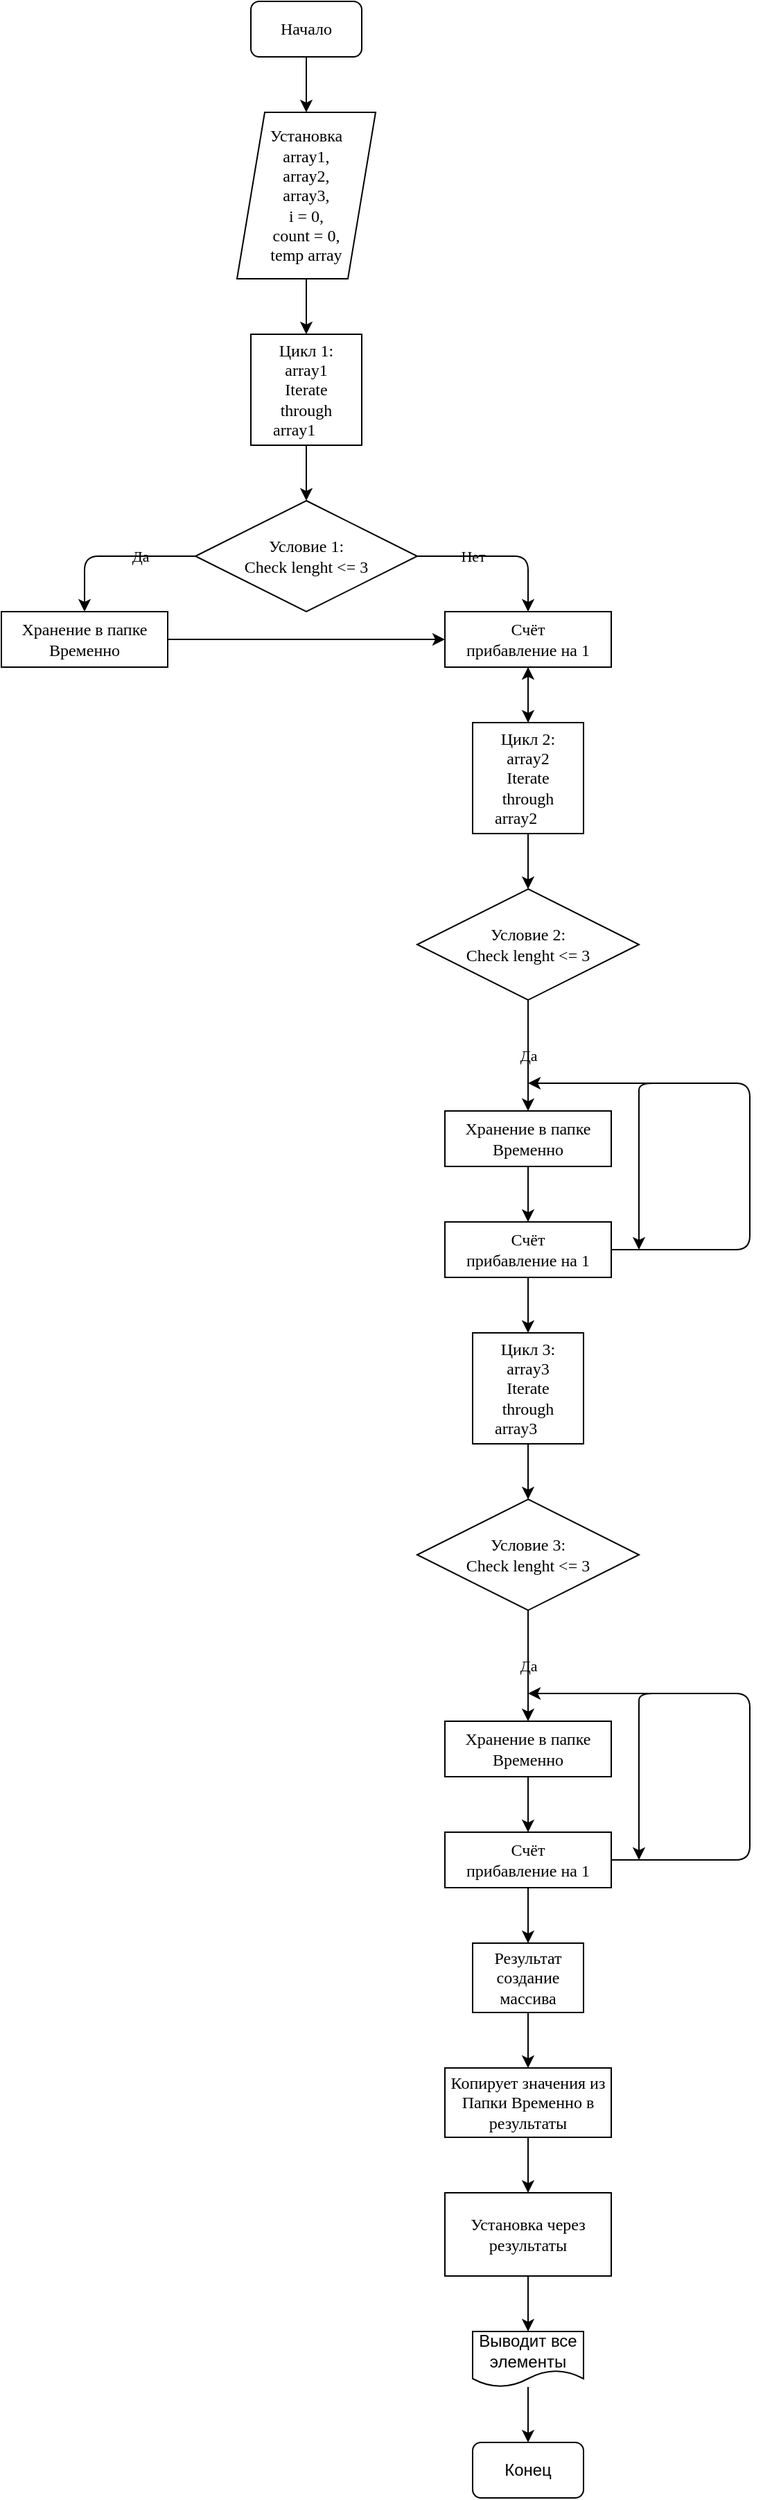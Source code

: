 <mxfile>
    <diagram id="2osxYIllMGo-bxddaHuf" name="Страница 1">
        <mxGraphModel dx="704" dy="563" grid="1" gridSize="10" guides="1" tooltips="1" connect="1" arrows="1" fold="1" page="1" pageScale="1" pageWidth="827" pageHeight="1169" background="#ffffff" math="0" shadow="0">
            <root>
                <mxCell id="0"/>
                <mxCell id="1" parent="0"/>
                <mxCell id="9" value="" style="edgeStyle=none;html=1;fontFamily=Comic Sans MS;fontColor=#FFFFFF;" edge="1" parent="1" source="2" target="5">
                    <mxGeometry relative="1" as="geometry"/>
                </mxCell>
                <mxCell id="2" value="&lt;font face=&quot;Comic Sans MS&quot;&gt;Начало&lt;/font&gt;" style="rounded=1;whiteSpace=wrap;html=1;" vertex="1" parent="1">
                    <mxGeometry x="360" y="40" width="80" height="40" as="geometry"/>
                </mxCell>
                <mxCell id="55" value="" style="edgeStyle=none;html=1;fontFamily=Comic Sans MS;fontColor=#FFFFFF;" edge="1" parent="1" source="3" target="6">
                    <mxGeometry relative="1" as="geometry"/>
                </mxCell>
                <mxCell id="3" value="Выводит все элементы" style="shape=document;whiteSpace=wrap;html=1;boundedLbl=1;" vertex="1" parent="1">
                    <mxGeometry x="520" y="1720" width="80" height="40" as="geometry"/>
                </mxCell>
                <mxCell id="14" style="edgeStyle=none;html=1;entryX=0.5;entryY=0;entryDx=0;entryDy=0;fontFamily=Comic Sans MS;fontColor=#FFFFFF;" edge="1" parent="1" source="4" target="13">
                    <mxGeometry relative="1" as="geometry">
                        <Array as="points">
                            <mxPoint x="240" y="440"/>
                        </Array>
                    </mxGeometry>
                </mxCell>
                <mxCell id="15" value="Да" style="edgeLabel;html=1;align=center;verticalAlign=middle;resizable=0;points=[];fontFamily=Comic Sans MS;fontColor=#000000;labelBackgroundColor=none;" vertex="1" connectable="0" parent="14">
                    <mxGeometry x="-0.01" y="-2" relative="1" as="geometry">
                        <mxPoint x="19" y="2" as="offset"/>
                    </mxGeometry>
                </mxCell>
                <mxCell id="16" style="edgeStyle=none;html=1;entryX=0.5;entryY=0;entryDx=0;entryDy=0;fontFamily=Comic Sans MS;fontColor=#FFFFFF;exitX=1;exitY=0.5;exitDx=0;exitDy=0;" edge="1" parent="1" source="4" target="12">
                    <mxGeometry relative="1" as="geometry">
                        <Array as="points">
                            <mxPoint x="560" y="440"/>
                        </Array>
                    </mxGeometry>
                </mxCell>
                <mxCell id="17" value="Нет" style="edgeLabel;html=1;align=center;verticalAlign=middle;resizable=0;points=[];fontFamily=Comic Sans MS;fontColor=#000000;labelBackgroundColor=none;" vertex="1" connectable="0" parent="16">
                    <mxGeometry x="-0.107" relative="1" as="geometry">
                        <mxPoint x="-14" as="offset"/>
                    </mxGeometry>
                </mxCell>
                <mxCell id="4" value="&lt;font&gt;Условие 1:&lt;br&gt;Check lenght &amp;lt;= 3&lt;/font&gt;" style="rhombus;whiteSpace=wrap;html=1;fontFamily=Comic Sans MS;shadow=0;" vertex="1" parent="1">
                    <mxGeometry x="320" y="400" width="160" height="80" as="geometry"/>
                </mxCell>
                <mxCell id="10" value="" style="edgeStyle=none;html=1;fontFamily=Comic Sans MS;fontColor=#FFFFFF;" edge="1" parent="1" source="5" target="8">
                    <mxGeometry relative="1" as="geometry"/>
                </mxCell>
                <mxCell id="5" value="&lt;font&gt;Установка&lt;br&gt;array1,&lt;br&gt;array2,&lt;br&gt;array3,&lt;br&gt;i = 0,&lt;br&gt;count = 0,&lt;br&gt;temp array&lt;br&gt;&lt;/font&gt;" style="shape=parallelogram;perimeter=parallelogramPerimeter;whiteSpace=wrap;html=1;fixedSize=1;fontFamily=Comic Sans MS;" vertex="1" parent="1">
                    <mxGeometry x="350" y="120" width="100" height="120" as="geometry"/>
                </mxCell>
                <mxCell id="6" value="Конец" style="rounded=1;whiteSpace=wrap;html=1;" vertex="1" parent="1">
                    <mxGeometry x="520" y="1800" width="80" height="40" as="geometry"/>
                </mxCell>
                <mxCell id="11" value="" style="edgeStyle=none;html=1;fontFamily=Comic Sans MS;fontColor=#FFFFFF;entryX=0.5;entryY=0;entryDx=0;entryDy=0;exitX=0.5;exitY=1;exitDx=0;exitDy=0;" edge="1" parent="1" source="8" target="4">
                    <mxGeometry relative="1" as="geometry"/>
                </mxCell>
                <mxCell id="8" value="&lt;font&gt;Цикл 1: &lt;br&gt;array1&lt;br&gt;Iterate&lt;br&gt;through&lt;br&gt;array1&lt;span style=&quot;white-space: pre;&quot;&gt;&#9;&lt;/span&gt;&lt;/font&gt;" style="rounded=0;whiteSpace=wrap;html=1;fontFamily=Comic Sans MS;" vertex="1" parent="1">
                    <mxGeometry x="360" y="280" width="80" height="80" as="geometry"/>
                </mxCell>
                <mxCell id="19" value="" style="edgeStyle=none;html=1;fontFamily=Comic Sans MS;fontColor=#FFFFFF;" edge="1" parent="1" source="12" target="18">
                    <mxGeometry relative="1" as="geometry"/>
                </mxCell>
                <mxCell id="12" value="Счёт &lt;br&gt;прибавление на 1" style="rounded=0;whiteSpace=wrap;html=1;labelBackgroundColor=none;fontFamily=Comic Sans MS;fontColor=#000000;gradientColor=none;labelBorderColor=none;fillColor=default;shadow=0;strokeColor=default;" vertex="1" parent="1">
                    <mxGeometry x="500" y="480" width="120" height="40" as="geometry"/>
                </mxCell>
                <mxCell id="21" style="edgeStyle=none;html=1;fontFamily=Comic Sans MS;fontColor=#FFFFFF;" edge="1" parent="1" source="13" target="12">
                    <mxGeometry relative="1" as="geometry"/>
                </mxCell>
                <mxCell id="23" value="" style="edgeStyle=none;html=1;fontFamily=Comic Sans MS;fontColor=#FFFFFF;" edge="1" parent="1" source="18" target="22">
                    <mxGeometry relative="1" as="geometry"/>
                </mxCell>
                <mxCell id="63" value="" style="edgeStyle=none;html=1;fontFamily=Comic Sans MS;" edge="1" parent="1" source="18" target="12">
                    <mxGeometry relative="1" as="geometry"/>
                </mxCell>
                <mxCell id="18" value="&lt;font&gt;Цикл 2: &lt;br&gt;array2&lt;br&gt;Iterate&lt;br&gt;through&lt;br&gt;array2&lt;span style=&quot;white-space: pre;&quot;&gt;&#9;&lt;/span&gt;&lt;/font&gt;" style="rounded=0;whiteSpace=wrap;html=1;fontFamily=Comic Sans MS;labelBackgroundColor=none;" vertex="1" parent="1">
                    <mxGeometry x="520" y="560" width="80" height="80" as="geometry"/>
                </mxCell>
                <mxCell id="25" value="" style="edgeStyle=none;html=1;fontFamily=Comic Sans MS;fontColor=#000000;exitX=0.5;exitY=1;exitDx=0;exitDy=0;labelBackgroundColor=none;" edge="1" parent="1" source="22" target="24">
                    <mxGeometry relative="1" as="geometry">
                        <mxPoint x="560" y="770" as="sourcePoint"/>
                    </mxGeometry>
                </mxCell>
                <mxCell id="29" value="Да" style="edgeLabel;align=center;verticalAlign=middle;resizable=0;points=[];fontFamily=Comic Sans MS;fontColor=#000000;labelBackgroundColor=none;html=1;" vertex="1" connectable="0" parent="25">
                    <mxGeometry x="-0.42" y="1" relative="1" as="geometry">
                        <mxPoint x="-1" y="17" as="offset"/>
                    </mxGeometry>
                </mxCell>
                <mxCell id="22" value="&lt;font&gt;Условие 2:&lt;br&gt;Check lenght &amp;lt;= 3&lt;/font&gt;" style="rhombus;whiteSpace=wrap;html=1;fontFamily=Comic Sans MS;shadow=0;" vertex="1" parent="1">
                    <mxGeometry x="480" y="680" width="160" height="80" as="geometry"/>
                </mxCell>
                <mxCell id="27" value="" style="edgeStyle=none;html=1;fontFamily=Comic Sans MS;fontColor=#FFFFFF;" edge="1" parent="1" source="24" target="26">
                    <mxGeometry relative="1" as="geometry"/>
                </mxCell>
                <mxCell id="24" value="&lt;span style=&quot;&quot;&gt;&lt;font&gt;Хранение в папке Временно&lt;/font&gt;&lt;/span&gt;" style="rounded=0;whiteSpace=wrap;html=1;labelBackgroundColor=none;fontFamily=Comic Sans MS;fontColor=#000000;" vertex="1" parent="1">
                    <mxGeometry x="500" y="840" width="120" height="40" as="geometry"/>
                </mxCell>
                <mxCell id="28" style="edgeStyle=none;html=1;fontFamily=Comic Sans MS;fontColor=#FFFFFF;exitX=1;exitY=0.5;exitDx=0;exitDy=0;" edge="1" parent="1" source="26">
                    <mxGeometry relative="1" as="geometry">
                        <mxPoint x="640" y="940" as="targetPoint"/>
                        <Array as="points">
                            <mxPoint x="680" y="940"/>
                            <mxPoint x="720" y="940"/>
                            <mxPoint x="720" y="820"/>
                            <mxPoint x="680" y="820"/>
                            <mxPoint x="640" y="820"/>
                            <mxPoint x="640" y="830"/>
                        </Array>
                    </mxGeometry>
                </mxCell>
                <mxCell id="32" value="" style="edgeStyle=none;html=1;fontFamily=Comic Sans MS;fontColor=#FFFFFF;" edge="1" parent="1" source="26" target="31">
                    <mxGeometry relative="1" as="geometry"/>
                </mxCell>
                <mxCell id="26" value="Счёт &#10;прибавление на 1" style="rounded=0;whiteSpace=wrap;labelBackgroundColor=none;fontFamily=Comic Sans MS;fontColor=#000000;labelBorderColor=none;" vertex="1" parent="1">
                    <mxGeometry x="500" y="920" width="120" height="40" as="geometry"/>
                </mxCell>
                <mxCell id="30" value="" style="endArrow=classic;html=1;fontFamily=Comic Sans MS;fontColor=#FFFFFF;" edge="1" parent="1">
                    <mxGeometry width="50" height="50" relative="1" as="geometry">
                        <mxPoint x="660" y="820" as="sourcePoint"/>
                        <mxPoint x="560" y="820" as="targetPoint"/>
                    </mxGeometry>
                </mxCell>
                <mxCell id="34" value="" style="edgeStyle=none;html=1;fontFamily=Comic Sans MS;fontColor=#FFFFFF;" edge="1" parent="1" source="31">
                    <mxGeometry relative="1" as="geometry">
                        <mxPoint x="560" y="1120" as="targetPoint"/>
                    </mxGeometry>
                </mxCell>
                <mxCell id="31" value="&lt;font face=&quot;Comic Sans MS&quot;&gt;Цикл 3: &lt;br&gt;array3&lt;br&gt;Iterate&lt;br&gt;through&lt;br&gt;array3&lt;span style=&quot;white-space: pre;&quot;&gt;&#9;&lt;/span&gt;&lt;/font&gt;" style="rounded=0;whiteSpace=wrap;html=1;labelBorderColor=none;" vertex="1" parent="1">
                    <mxGeometry x="520" y="1000" width="80" height="80" as="geometry"/>
                </mxCell>
                <mxCell id="37" value="" style="edgeStyle=none;html=1;fontFamily=Comic Sans MS;fontColor=#FFFFFF;" edge="1" parent="1" source="35" target="36">
                    <mxGeometry relative="1" as="geometry"/>
                </mxCell>
                <mxCell id="38" value="Да" style="edgeLabel;html=1;align=center;verticalAlign=middle;resizable=0;points=[];fontFamily=Comic Sans MS;fontColor=#000000;labelBackgroundColor=none;labelBorderColor=none;" vertex="1" connectable="0" parent="37">
                    <mxGeometry x="-0.57" y="-1" relative="1" as="geometry">
                        <mxPoint x="1" y="23" as="offset"/>
                    </mxGeometry>
                </mxCell>
                <mxCell id="35" value="&lt;font face=&quot;Comic Sans MS&quot;&gt;Условие 3:&lt;br&gt;Check lenght &amp;lt;= 3&lt;/font&gt;" style="rhombus;whiteSpace=wrap;html=1;" vertex="1" parent="1">
                    <mxGeometry x="480" y="1120" width="160" height="80" as="geometry"/>
                </mxCell>
                <mxCell id="40" value="" style="edgeStyle=none;html=1;fontFamily=Comic Sans MS;fontColor=#FFFFFF;" edge="1" parent="1" source="36" target="39">
                    <mxGeometry relative="1" as="geometry"/>
                </mxCell>
                <mxCell id="36" value="Хранение в папке Временно" style="rounded=0;whiteSpace=wrap;html=1;labelBackgroundColor=#000000;fontFamily=Comic Sans MS;fontColor=#FFFFFF;" vertex="1" parent="1">
                    <mxGeometry x="500" y="1280" width="120" height="40" as="geometry"/>
                </mxCell>
                <mxCell id="51" value="" style="edgeStyle=none;html=1;fontFamily=Comic Sans MS;fontColor=#FFFFFF;" edge="1" parent="1" source="39" target="48">
                    <mxGeometry relative="1" as="geometry"/>
                </mxCell>
                <mxCell id="39" value="Счёт &lt;br&gt;прибавление на 1" style="rounded=0;whiteSpace=wrap;html=1;labelBackgroundColor=#000000;fontFamily=Comic Sans MS;fontColor=#FFFFFF;" vertex="1" parent="1">
                    <mxGeometry x="500" y="1360" width="120" height="40" as="geometry"/>
                </mxCell>
                <mxCell id="46" style="edgeStyle=none;html=1;fontFamily=Comic Sans MS;fontColor=#FFFFFF;exitX=1;exitY=0.5;exitDx=0;exitDy=0;" edge="1" parent="1">
                    <mxGeometry relative="1" as="geometry">
                        <mxPoint x="640" y="1380" as="targetPoint"/>
                        <mxPoint x="620" y="1380" as="sourcePoint"/>
                        <Array as="points">
                            <mxPoint x="680" y="1380"/>
                            <mxPoint x="720" y="1380"/>
                            <mxPoint x="720" y="1260"/>
                            <mxPoint x="680" y="1260"/>
                            <mxPoint x="640" y="1260"/>
                            <mxPoint x="640" y="1270"/>
                        </Array>
                    </mxGeometry>
                </mxCell>
                <mxCell id="47" value="" style="endArrow=classic;html=1;fontFamily=Comic Sans MS;fontColor=#FFFFFF;" edge="1" parent="1">
                    <mxGeometry width="50" height="50" relative="1" as="geometry">
                        <mxPoint x="660" y="1260" as="sourcePoint"/>
                        <mxPoint x="560" y="1260" as="targetPoint"/>
                    </mxGeometry>
                </mxCell>
                <mxCell id="52" value="" style="edgeStyle=none;html=1;fontFamily=Comic Sans MS;fontColor=#FFFFFF;" edge="1" parent="1" source="48" target="49">
                    <mxGeometry relative="1" as="geometry"/>
                </mxCell>
                <mxCell id="48" value="Результат создание массива" style="rounded=0;whiteSpace=wrap;html=1;labelBackgroundColor=#000000;fontFamily=Comic Sans MS;fontColor=#FFFFFF;" vertex="1" parent="1">
                    <mxGeometry x="520" y="1440" width="80" height="50" as="geometry"/>
                </mxCell>
                <mxCell id="53" value="" style="edgeStyle=none;html=1;fontFamily=Comic Sans MS;fontColor=#FFFFFF;" edge="1" parent="1" source="49" target="50">
                    <mxGeometry relative="1" as="geometry"/>
                </mxCell>
                <mxCell id="49" value="Копирует значения из Папки Временно в результаты" style="rounded=0;whiteSpace=wrap;html=1;labelBackgroundColor=none;fontFamily=Comic Sans MS;fontColor=#000000;" vertex="1" parent="1">
                    <mxGeometry x="500" y="1530" width="120" height="50" as="geometry"/>
                </mxCell>
                <mxCell id="54" value="" style="edgeStyle=none;html=1;fontFamily=Comic Sans MS;fontColor=#FFFFFF;" edge="1" parent="1" source="50" target="3">
                    <mxGeometry relative="1" as="geometry"/>
                </mxCell>
                <mxCell id="50" value="Установка через результаты" style="rounded=0;whiteSpace=wrap;html=1;labelBackgroundColor=none;fontFamily=Comic Sans MS;fontColor=#000000;" vertex="1" parent="1">
                    <mxGeometry x="500" y="1620" width="120" height="60" as="geometry"/>
                </mxCell>
                <mxCell id="57" value="Хранение в папке Временно" style="rounded=0;whiteSpace=wrap;html=1;labelBackgroundColor=#000000;fontFamily=Comic Sans MS;fontColor=#FFFFFF;" vertex="1" parent="1">
                    <mxGeometry x="500" y="1280" width="120" height="40" as="geometry"/>
                </mxCell>
                <mxCell id="58" value="Счёт &lt;br&gt;прибавление на 1" style="rounded=0;whiteSpace=wrap;html=1;labelBackgroundColor=#000000;fontFamily=Comic Sans MS;fontColor=#FFFFFF;" vertex="1" parent="1">
                    <mxGeometry x="500" y="1360" width="120" height="40" as="geometry"/>
                </mxCell>
                <mxCell id="59" value="Результат создание массива" style="rounded=0;whiteSpace=wrap;html=1;labelBackgroundColor=#000000;fontFamily=Comic Sans MS;fontColor=#FFFFFF;" vertex="1" parent="1">
                    <mxGeometry x="520" y="1440" width="80" height="50" as="geometry"/>
                </mxCell>
                <mxCell id="60" value="Хранение в папке Временно" style="rounded=0;html=1;labelBackgroundColor=default;fontFamily=Comic Sans MS;fontColor=#000000;whiteSpace=wrap;" vertex="1" parent="1">
                    <mxGeometry x="500" y="1280" width="120" height="40" as="geometry"/>
                </mxCell>
                <mxCell id="61" value="Счёт &lt;br&gt;прибавление на 1" style="rounded=0;whiteSpace=wrap;html=1;labelBackgroundColor=none;fontFamily=Comic Sans MS;fontColor=#000000;" vertex="1" parent="1">
                    <mxGeometry x="500" y="1360" width="120" height="40" as="geometry"/>
                </mxCell>
                <mxCell id="62" value="Результат создание массива" style="rounded=0;whiteSpace=wrap;html=1;labelBackgroundColor=none;fontFamily=Comic Sans MS;fontColor=#000000;" vertex="1" parent="1">
                    <mxGeometry x="520" y="1440" width="80" height="50" as="geometry"/>
                </mxCell>
                <mxCell id="13" value="Хранение в папке Временно" style="rounded=0;whiteSpace=wrap;html=1;labelBackgroundColor=none;fontFamily=Comic Sans MS;shadow=0;" vertex="1" parent="1">
                    <mxGeometry x="180" y="480" width="120" height="40" as="geometry"/>
                </mxCell>
            </root>
        </mxGraphModel>
    </diagram>
</mxfile>